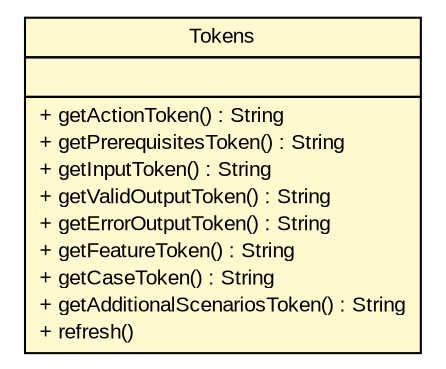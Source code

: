 #!/usr/local/bin/dot
#
# Class diagram 
# Generated by UMLGraph version R5_6 (http://www.umlgraph.org/)
#

digraph G {
	edge [fontname="arial",fontsize=10,labelfontname="arial",labelfontsize=10];
	node [fontname="arial",fontsize=10,shape=plaintext];
	nodesep=0.25;
	ranksep=0.5;
	// com.github.mkolisnyk.aerial.document.Tokens
	c4585 [label=<<table title="com.github.mkolisnyk.aerial.document.Tokens" border="0" cellborder="1" cellspacing="0" cellpadding="2" port="p" bgcolor="lemonChiffon" href="./Tokens.html">
		<tr><td><table border="0" cellspacing="0" cellpadding="1">
<tr><td align="center" balign="center"> Tokens </td></tr>
		</table></td></tr>
		<tr><td><table border="0" cellspacing="0" cellpadding="1">
<tr><td align="left" balign="left">  </td></tr>
		</table></td></tr>
		<tr><td><table border="0" cellspacing="0" cellpadding="1">
<tr><td align="left" balign="left"> + getActionToken() : String </td></tr>
<tr><td align="left" balign="left"> + getPrerequisitesToken() : String </td></tr>
<tr><td align="left" balign="left"> + getInputToken() : String </td></tr>
<tr><td align="left" balign="left"> + getValidOutputToken() : String </td></tr>
<tr><td align="left" balign="left"> + getErrorOutputToken() : String </td></tr>
<tr><td align="left" balign="left"> + getFeatureToken() : String </td></tr>
<tr><td align="left" balign="left"> + getCaseToken() : String </td></tr>
<tr><td align="left" balign="left"> + getAdditionalScenariosToken() : String </td></tr>
<tr><td align="left" balign="left"> + refresh() </td></tr>
		</table></td></tr>
		</table>>, URL="./Tokens.html", fontname="arial", fontcolor="black", fontsize=10.0];
}


